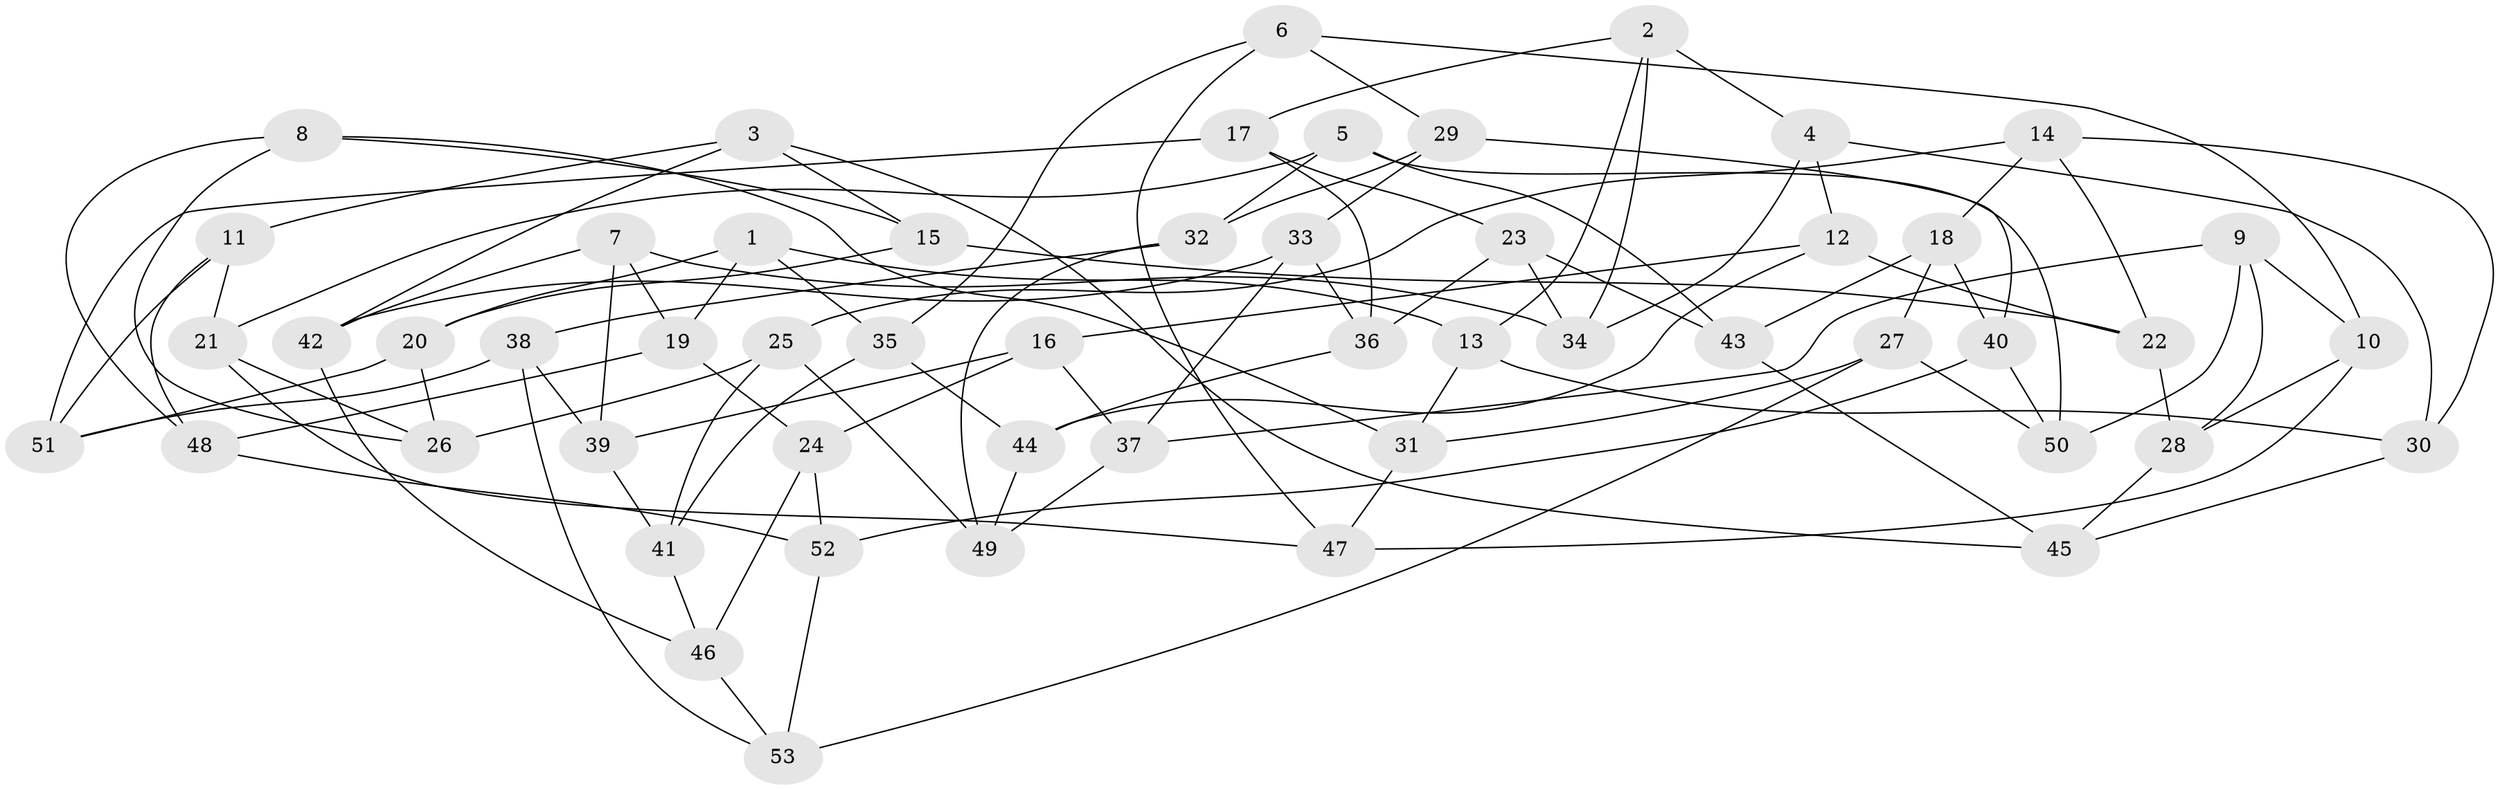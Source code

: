 // Generated by graph-tools (version 1.1) at 2025/16/03/09/25 04:16:15]
// undirected, 53 vertices, 106 edges
graph export_dot {
graph [start="1"]
  node [color=gray90,style=filled];
  1;
  2;
  3;
  4;
  5;
  6;
  7;
  8;
  9;
  10;
  11;
  12;
  13;
  14;
  15;
  16;
  17;
  18;
  19;
  20;
  21;
  22;
  23;
  24;
  25;
  26;
  27;
  28;
  29;
  30;
  31;
  32;
  33;
  34;
  35;
  36;
  37;
  38;
  39;
  40;
  41;
  42;
  43;
  44;
  45;
  46;
  47;
  48;
  49;
  50;
  51;
  52;
  53;
  1 -- 20;
  1 -- 13;
  1 -- 35;
  1 -- 19;
  2 -- 4;
  2 -- 17;
  2 -- 13;
  2 -- 34;
  3 -- 15;
  3 -- 11;
  3 -- 45;
  3 -- 42;
  4 -- 12;
  4 -- 34;
  4 -- 30;
  5 -- 21;
  5 -- 32;
  5 -- 50;
  5 -- 43;
  6 -- 10;
  6 -- 35;
  6 -- 47;
  6 -- 29;
  7 -- 39;
  7 -- 34;
  7 -- 42;
  7 -- 19;
  8 -- 15;
  8 -- 31;
  8 -- 48;
  8 -- 26;
  9 -- 10;
  9 -- 37;
  9 -- 28;
  9 -- 50;
  10 -- 28;
  10 -- 47;
  11 -- 48;
  11 -- 21;
  11 -- 51;
  12 -- 16;
  12 -- 44;
  12 -- 22;
  13 -- 30;
  13 -- 31;
  14 -- 30;
  14 -- 22;
  14 -- 25;
  14 -- 18;
  15 -- 20;
  15 -- 22;
  16 -- 37;
  16 -- 24;
  16 -- 39;
  17 -- 36;
  17 -- 23;
  17 -- 51;
  18 -- 43;
  18 -- 40;
  18 -- 27;
  19 -- 48;
  19 -- 24;
  20 -- 51;
  20 -- 26;
  21 -- 47;
  21 -- 26;
  22 -- 28;
  23 -- 34;
  23 -- 36;
  23 -- 43;
  24 -- 52;
  24 -- 46;
  25 -- 41;
  25 -- 49;
  25 -- 26;
  27 -- 31;
  27 -- 53;
  27 -- 50;
  28 -- 45;
  29 -- 40;
  29 -- 33;
  29 -- 32;
  30 -- 45;
  31 -- 47;
  32 -- 49;
  32 -- 38;
  33 -- 36;
  33 -- 42;
  33 -- 37;
  35 -- 44;
  35 -- 41;
  36 -- 44;
  37 -- 49;
  38 -- 39;
  38 -- 51;
  38 -- 53;
  39 -- 41;
  40 -- 50;
  40 -- 52;
  41 -- 46;
  42 -- 46;
  43 -- 45;
  44 -- 49;
  46 -- 53;
  48 -- 52;
  52 -- 53;
}
